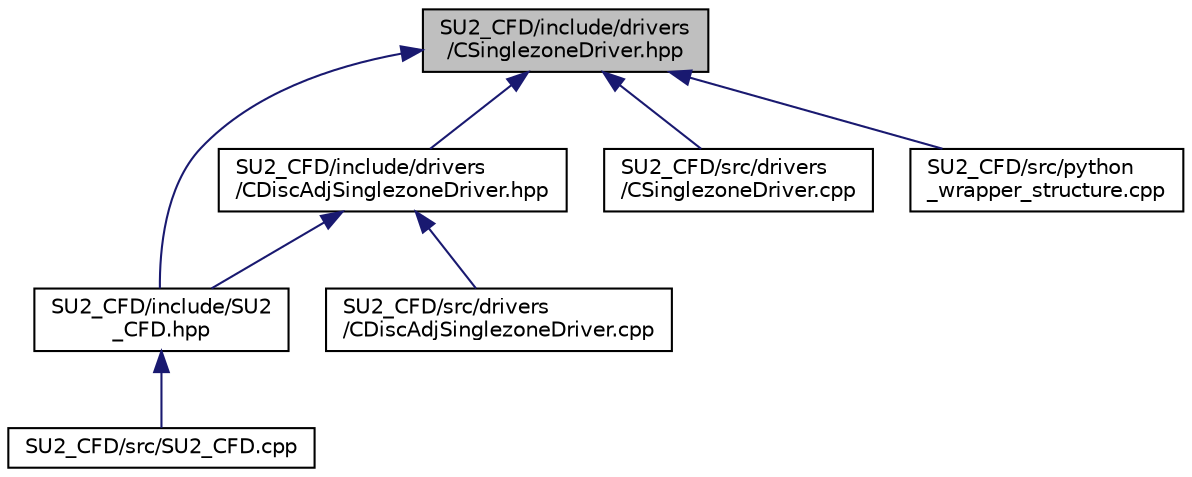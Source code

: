 digraph "SU2_CFD/include/drivers/CSinglezoneDriver.hpp"
{
 // LATEX_PDF_SIZE
  edge [fontname="Helvetica",fontsize="10",labelfontname="Helvetica",labelfontsize="10"];
  node [fontname="Helvetica",fontsize="10",shape=record];
  Node1 [label="SU2_CFD/include/drivers\l/CSinglezoneDriver.hpp",height=0.2,width=0.4,color="black", fillcolor="grey75", style="filled", fontcolor="black",tooltip="Headers of the main subroutines for driving single or multi-zone problems. The subroutines and functi..."];
  Node1 -> Node2 [dir="back",color="midnightblue",fontsize="10",style="solid",fontname="Helvetica"];
  Node2 [label="SU2_CFD/include/drivers\l/CDiscAdjSinglezoneDriver.hpp",height=0.2,width=0.4,color="black", fillcolor="white", style="filled",URL="$CDiscAdjSinglezoneDriver_8hpp.html",tooltip="Headers of the main subroutines for driving single or multi-zone problems. The subroutines and functi..."];
  Node2 -> Node3 [dir="back",color="midnightblue",fontsize="10",style="solid",fontname="Helvetica"];
  Node3 [label="SU2_CFD/include/SU2\l_CFD.hpp",height=0.2,width=0.4,color="black", fillcolor="white", style="filled",URL="$SU2__CFD_8hpp.html",tooltip="Headers of the main subroutines of the code SU2_CFD. The subroutines and functions are in the SU2_CFD..."];
  Node3 -> Node4 [dir="back",color="midnightblue",fontsize="10",style="solid",fontname="Helvetica"];
  Node4 [label="SU2_CFD/src/SU2_CFD.cpp",height=0.2,width=0.4,color="black", fillcolor="white", style="filled",URL="$SU2__CFD_8cpp.html",tooltip="Main file of the SU2 Computational Fluid Dynamics code."];
  Node2 -> Node5 [dir="back",color="midnightblue",fontsize="10",style="solid",fontname="Helvetica"];
  Node5 [label="SU2_CFD/src/drivers\l/CDiscAdjSinglezoneDriver.cpp",height=0.2,width=0.4,color="black", fillcolor="white", style="filled",URL="$CDiscAdjSinglezoneDriver_8cpp.html",tooltip=" "];
  Node1 -> Node3 [dir="back",color="midnightblue",fontsize="10",style="solid",fontname="Helvetica"];
  Node1 -> Node6 [dir="back",color="midnightblue",fontsize="10",style="solid",fontname="Helvetica"];
  Node6 [label="SU2_CFD/src/drivers\l/CSinglezoneDriver.cpp",height=0.2,width=0.4,color="black", fillcolor="white", style="filled",URL="$CSinglezoneDriver_8cpp.html",tooltip=" "];
  Node1 -> Node7 [dir="back",color="midnightblue",fontsize="10",style="solid",fontname="Helvetica"];
  Node7 [label="SU2_CFD/src/python\l_wrapper_structure.cpp",height=0.2,width=0.4,color="black", fillcolor="white", style="filled",URL="$python__wrapper__structure_8cpp.html",tooltip="Driver subroutines that are used by the Python wrapper. Those routines are usually called from an ext..."];
}
